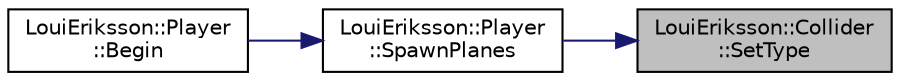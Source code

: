 digraph "LouiEriksson::Collider::SetType"
{
 // LATEX_PDF_SIZE
  edge [fontname="Helvetica",fontsize="10",labelfontname="Helvetica",labelfontsize="10"];
  node [fontname="Helvetica",fontsize="10",shape=record];
  rankdir="RL";
  Node1 [label="LouiEriksson::Collider\l::SetType",height=0.2,width=0.4,color="black", fillcolor="grey75", style="filled", fontcolor="black",tooltip="Set the Collider's Type."];
  Node1 -> Node2 [dir="back",color="midnightblue",fontsize="10",style="solid"];
  Node2 [label="LouiEriksson::Player\l::SpawnPlanes",height=0.2,width=0.4,color="black", fillcolor="white", style="filled",URL="$class_loui_eriksson_1_1_player.html#a0c27cf6e706f2c11a9694519fc1bb578",tooltip=" "];
  Node2 -> Node3 [dir="back",color="midnightblue",fontsize="10",style="solid"];
  Node3 [label="LouiEriksson::Player\l::Begin",height=0.2,width=0.4,color="black", fillcolor="white", style="filled",URL="$class_loui_eriksson_1_1_player.html#a0945c4a13eb0a62114ec460601a932d7",tooltip="Called at the beginning of the first frame."];
}
